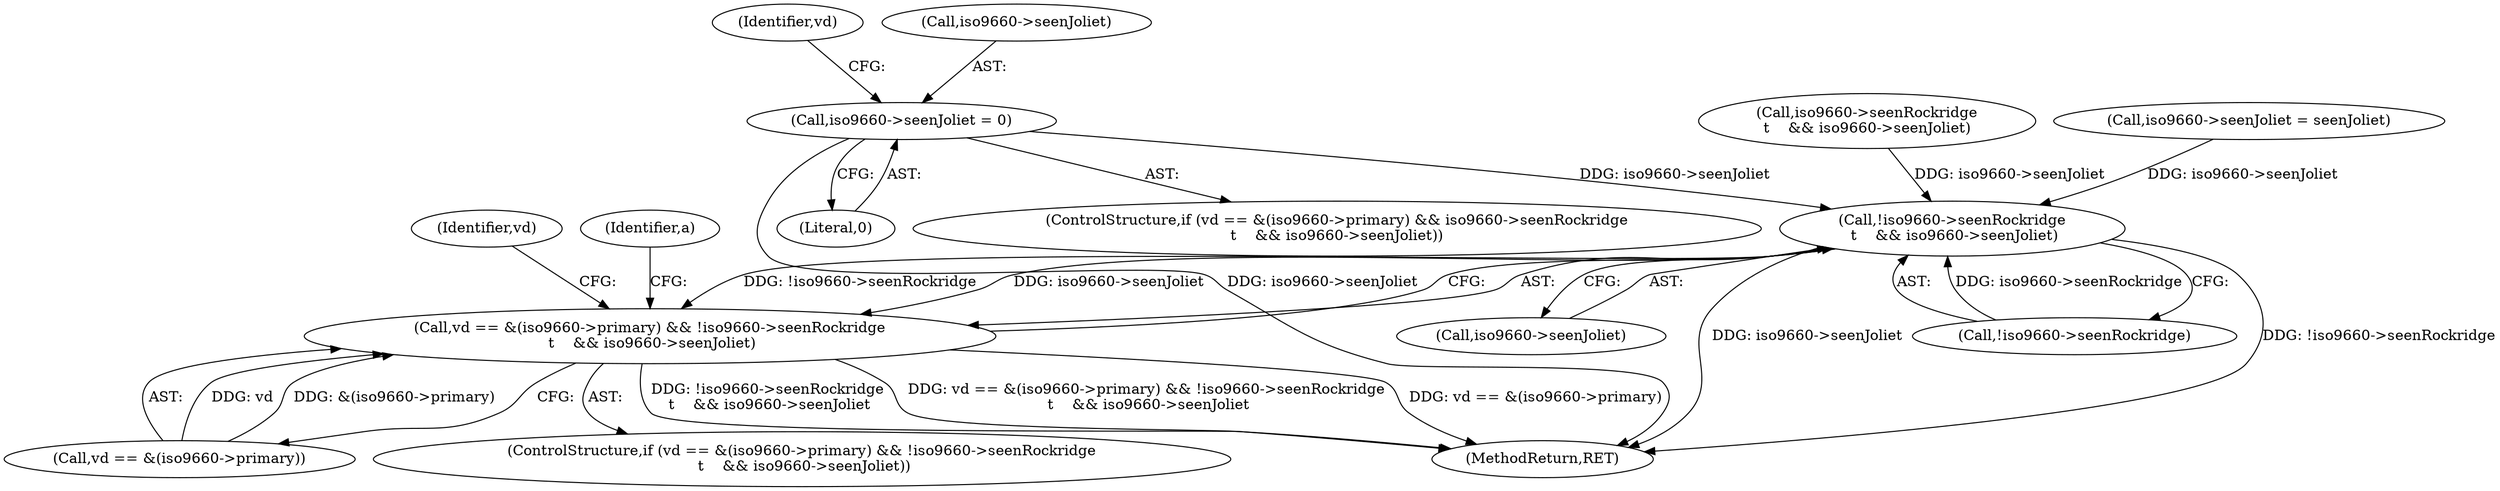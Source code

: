digraph "0_libarchive_3ad08e01b4d253c66ae56414886089684155af22@pointer" {
"1000242" [label="(Call,iso9660->seenJoliet = 0)"];
"1000255" [label="(Call,!iso9660->seenRockridge\n \t    && iso9660->seenJoliet)"];
"1000248" [label="(Call,vd == &(iso9660->primary) && !iso9660->seenRockridge\n \t    && iso9660->seenJoliet)"];
"1000376" [label="(MethodReturn,RET)"];
"1000222" [label="(Call,iso9660->seenJoliet = seenJoliet)"];
"1000249" [label="(Call,vd == &(iso9660->primary))"];
"1000242" [label="(Call,iso9660->seenJoliet = 0)"];
"1000248" [label="(Call,vd == &(iso9660->primary) && !iso9660->seenRockridge\n \t    && iso9660->seenJoliet)"];
"1000250" [label="(Identifier,vd)"];
"1000260" [label="(Call,iso9660->seenJoliet)"];
"1000265" [label="(Identifier,vd)"];
"1000243" [label="(Call,iso9660->seenJoliet)"];
"1000349" [label="(Identifier,a)"];
"1000255" [label="(Call,!iso9660->seenRockridge\n \t    && iso9660->seenJoliet)"];
"1000247" [label="(ControlStructure,if (vd == &(iso9660->primary) && !iso9660->seenRockridge\n \t    && iso9660->seenJoliet))"];
"1000246" [label="(Literal,0)"];
"1000235" [label="(Call,iso9660->seenRockridge\n\t    && iso9660->seenJoliet)"];
"1000227" [label="(ControlStructure,if (vd == &(iso9660->primary) && iso9660->seenRockridge\n\t    && iso9660->seenJoliet))"];
"1000256" [label="(Call,!iso9660->seenRockridge)"];
"1000242" -> "1000227"  [label="AST: "];
"1000242" -> "1000246"  [label="CFG: "];
"1000243" -> "1000242"  [label="AST: "];
"1000246" -> "1000242"  [label="AST: "];
"1000250" -> "1000242"  [label="CFG: "];
"1000242" -> "1000376"  [label="DDG: iso9660->seenJoliet"];
"1000242" -> "1000255"  [label="DDG: iso9660->seenJoliet"];
"1000255" -> "1000248"  [label="AST: "];
"1000255" -> "1000256"  [label="CFG: "];
"1000255" -> "1000260"  [label="CFG: "];
"1000256" -> "1000255"  [label="AST: "];
"1000260" -> "1000255"  [label="AST: "];
"1000248" -> "1000255"  [label="CFG: "];
"1000255" -> "1000376"  [label="DDG: iso9660->seenJoliet"];
"1000255" -> "1000376"  [label="DDG: !iso9660->seenRockridge"];
"1000255" -> "1000248"  [label="DDG: !iso9660->seenRockridge"];
"1000255" -> "1000248"  [label="DDG: iso9660->seenJoliet"];
"1000256" -> "1000255"  [label="DDG: iso9660->seenRockridge"];
"1000222" -> "1000255"  [label="DDG: iso9660->seenJoliet"];
"1000235" -> "1000255"  [label="DDG: iso9660->seenJoliet"];
"1000248" -> "1000247"  [label="AST: "];
"1000248" -> "1000249"  [label="CFG: "];
"1000249" -> "1000248"  [label="AST: "];
"1000265" -> "1000248"  [label="CFG: "];
"1000349" -> "1000248"  [label="CFG: "];
"1000248" -> "1000376"  [label="DDG: !iso9660->seenRockridge\n \t    && iso9660->seenJoliet"];
"1000248" -> "1000376"  [label="DDG: vd == &(iso9660->primary) && !iso9660->seenRockridge\n \t    && iso9660->seenJoliet"];
"1000248" -> "1000376"  [label="DDG: vd == &(iso9660->primary)"];
"1000249" -> "1000248"  [label="DDG: vd"];
"1000249" -> "1000248"  [label="DDG: &(iso9660->primary)"];
}
